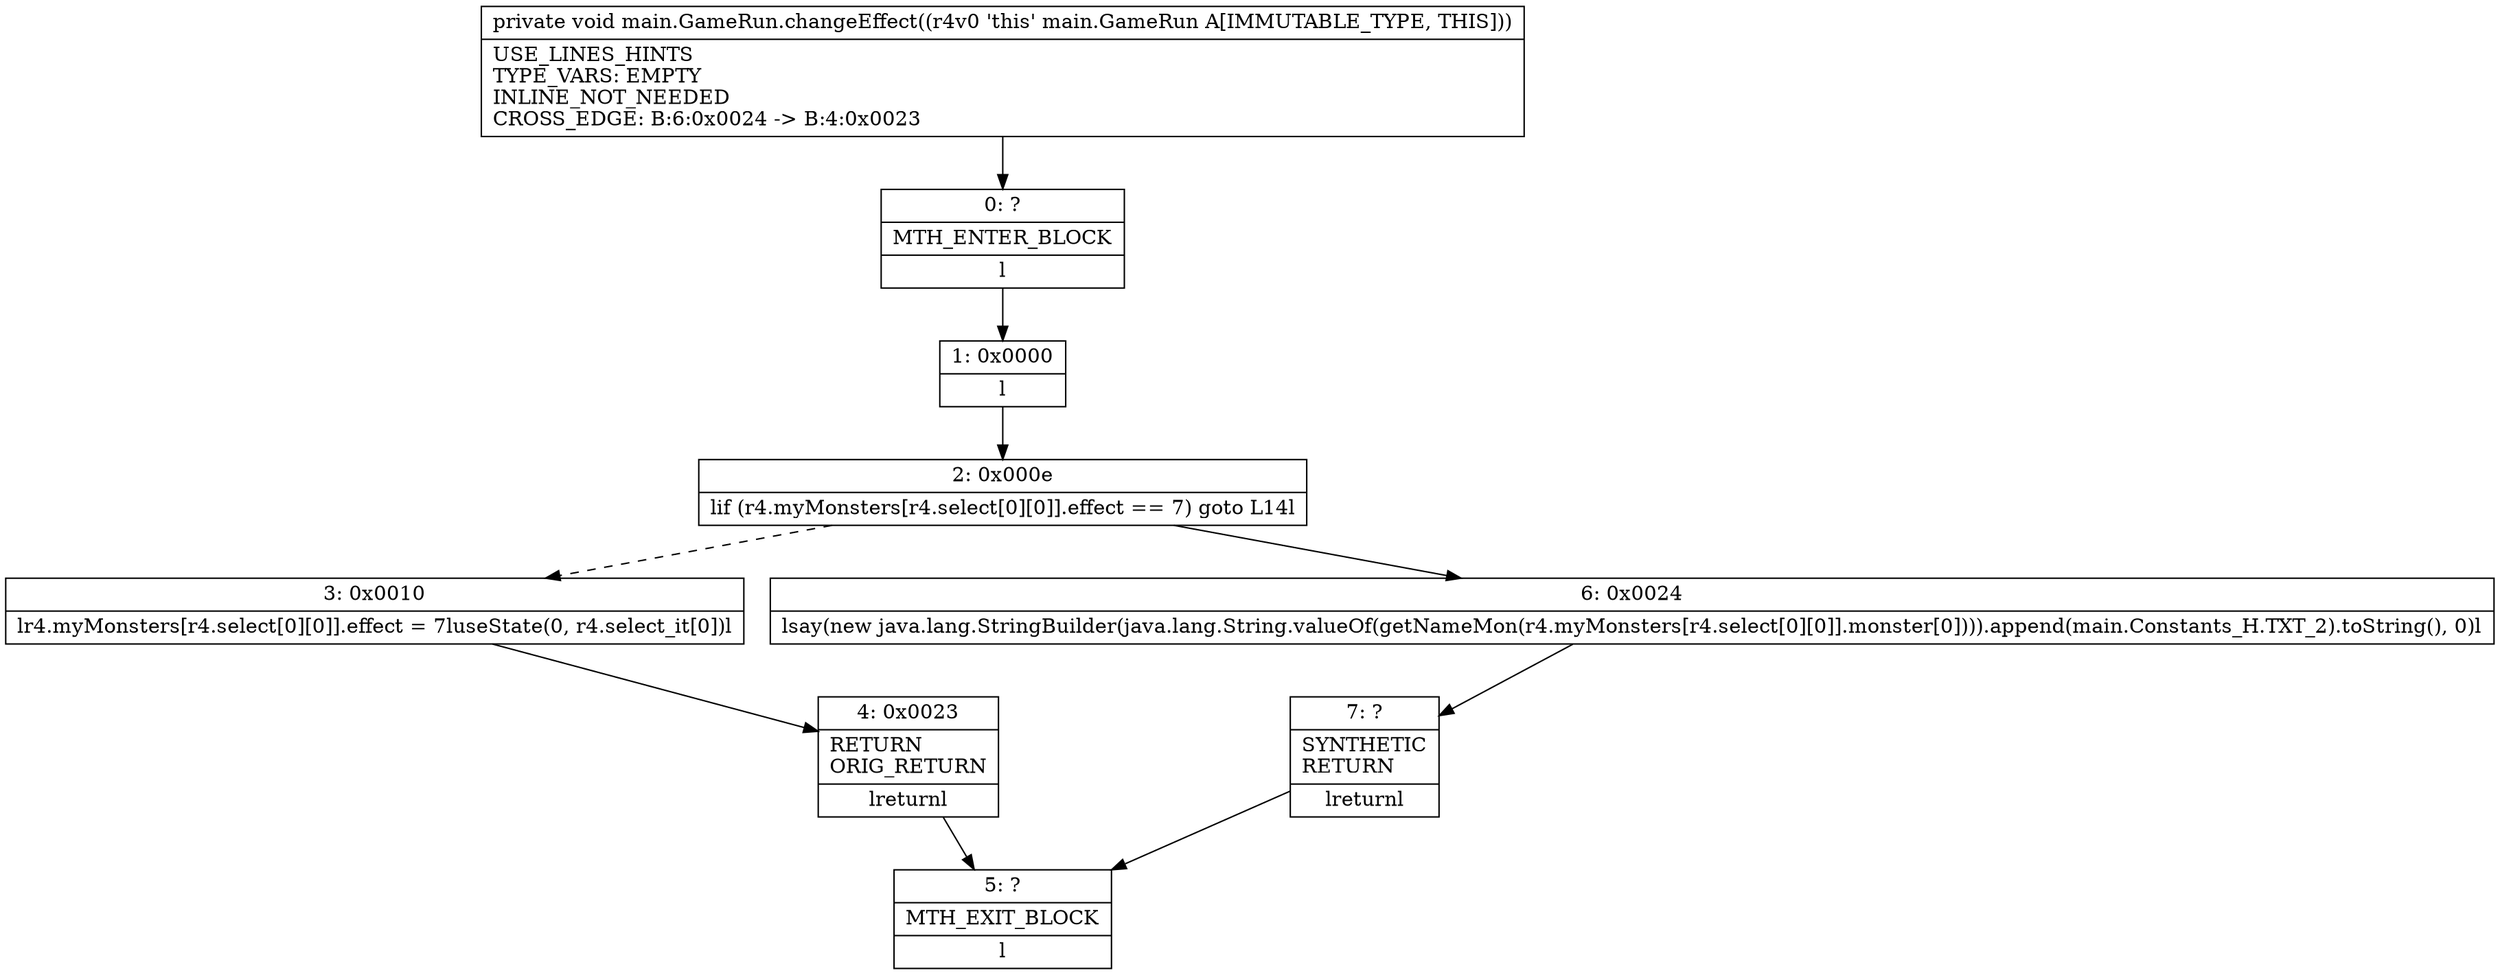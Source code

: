 digraph "CFG formain.GameRun.changeEffect()V" {
Node_0 [shape=record,label="{0\:\ ?|MTH_ENTER_BLOCK\l|l}"];
Node_1 [shape=record,label="{1\:\ 0x0000|l}"];
Node_2 [shape=record,label="{2\:\ 0x000e|lif (r4.myMonsters[r4.select[0][0]].effect == 7) goto L14l}"];
Node_3 [shape=record,label="{3\:\ 0x0010|lr4.myMonsters[r4.select[0][0]].effect = 7luseState(0, r4.select_it[0])l}"];
Node_4 [shape=record,label="{4\:\ 0x0023|RETURN\lORIG_RETURN\l|lreturnl}"];
Node_5 [shape=record,label="{5\:\ ?|MTH_EXIT_BLOCK\l|l}"];
Node_6 [shape=record,label="{6\:\ 0x0024|lsay(new java.lang.StringBuilder(java.lang.String.valueOf(getNameMon(r4.myMonsters[r4.select[0][0]].monster[0]))).append(main.Constants_H.TXT_2).toString(), 0)l}"];
Node_7 [shape=record,label="{7\:\ ?|SYNTHETIC\lRETURN\l|lreturnl}"];
MethodNode[shape=record,label="{private void main.GameRun.changeEffect((r4v0 'this' main.GameRun A[IMMUTABLE_TYPE, THIS]))  | USE_LINES_HINTS\lTYPE_VARS: EMPTY\lINLINE_NOT_NEEDED\lCROSS_EDGE: B:6:0x0024 \-\> B:4:0x0023\l}"];
MethodNode -> Node_0;
Node_0 -> Node_1;
Node_1 -> Node_2;
Node_2 -> Node_3[style=dashed];
Node_2 -> Node_6;
Node_3 -> Node_4;
Node_4 -> Node_5;
Node_6 -> Node_7;
Node_7 -> Node_5;
}

